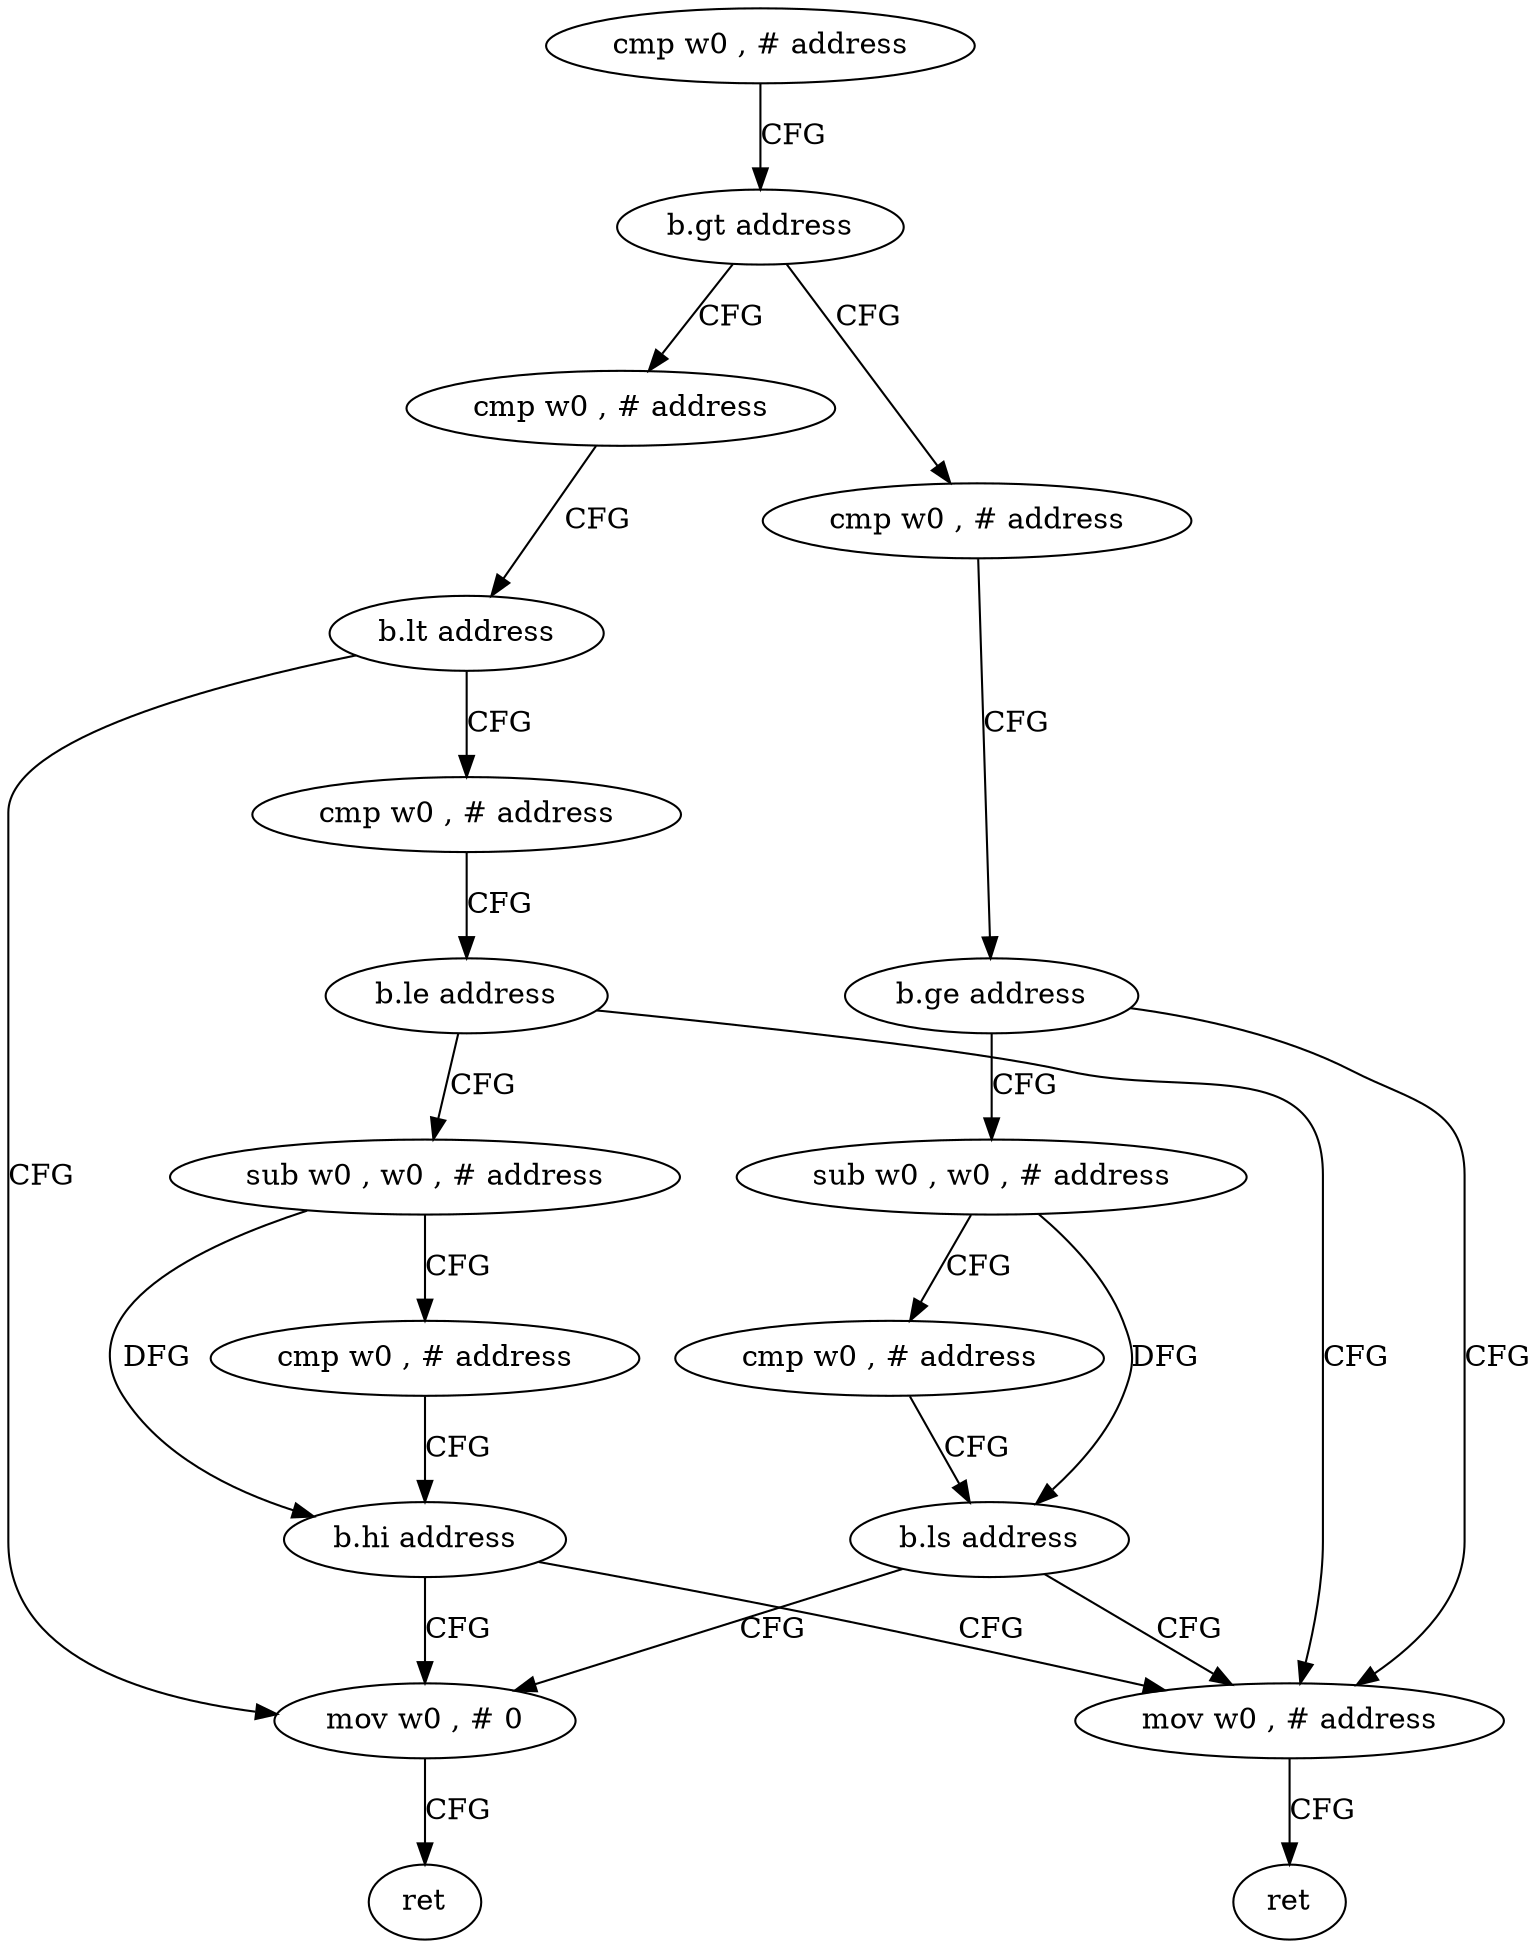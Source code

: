 digraph "func" {
"157940" [label = "cmp w0 , # address" ]
"157944" [label = "b.gt address" ]
"157976" [label = "cmp w0 , # address" ]
"157948" [label = "cmp w0 , # address" ]
"157980" [label = "b.lt address" ]
"157968" [label = "mov w0 , # 0" ]
"157984" [label = "cmp w0 , # address" ]
"157952" [label = "b.ge address" ]
"158004" [label = "mov w0 , # address" ]
"157956" [label = "sub w0 , w0 , # address" ]
"157972" [label = "ret" ]
"157988" [label = "b.le address" ]
"157992" [label = "sub w0 , w0 , # address" ]
"158008" [label = "ret" ]
"157960" [label = "cmp w0 , # address" ]
"157964" [label = "b.ls address" ]
"157996" [label = "cmp w0 , # address" ]
"158000" [label = "b.hi address" ]
"157940" -> "157944" [ label = "CFG" ]
"157944" -> "157976" [ label = "CFG" ]
"157944" -> "157948" [ label = "CFG" ]
"157976" -> "157980" [ label = "CFG" ]
"157948" -> "157952" [ label = "CFG" ]
"157980" -> "157968" [ label = "CFG" ]
"157980" -> "157984" [ label = "CFG" ]
"157968" -> "157972" [ label = "CFG" ]
"157984" -> "157988" [ label = "CFG" ]
"157952" -> "158004" [ label = "CFG" ]
"157952" -> "157956" [ label = "CFG" ]
"158004" -> "158008" [ label = "CFG" ]
"157956" -> "157960" [ label = "CFG" ]
"157956" -> "157964" [ label = "DFG" ]
"157988" -> "158004" [ label = "CFG" ]
"157988" -> "157992" [ label = "CFG" ]
"157992" -> "157996" [ label = "CFG" ]
"157992" -> "158000" [ label = "DFG" ]
"157960" -> "157964" [ label = "CFG" ]
"157964" -> "158004" [ label = "CFG" ]
"157964" -> "157968" [ label = "CFG" ]
"157996" -> "158000" [ label = "CFG" ]
"158000" -> "157968" [ label = "CFG" ]
"158000" -> "158004" [ label = "CFG" ]
}
